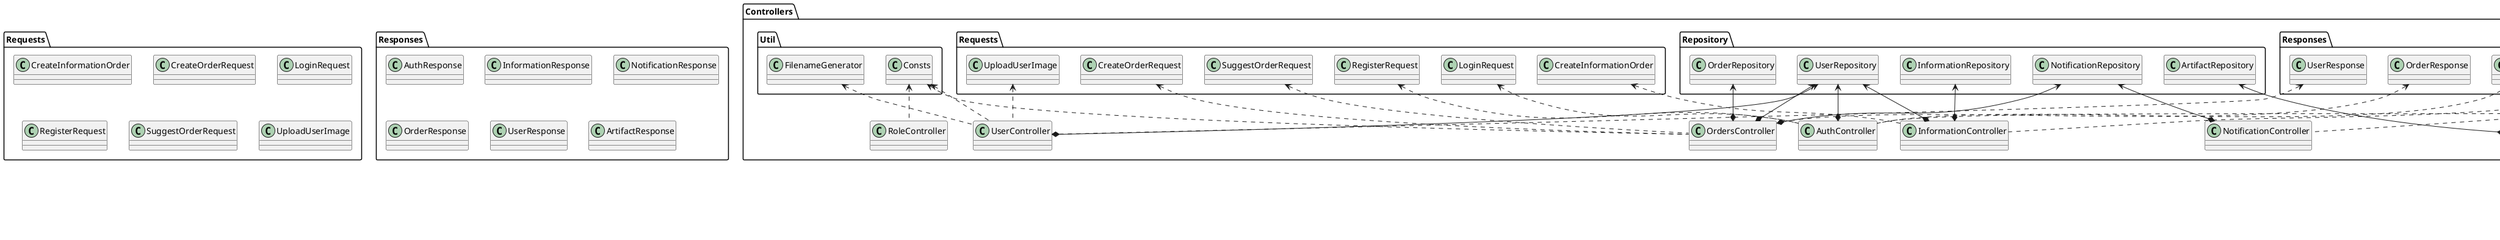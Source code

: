 @startuml


package Controllers {
    class ArtifactController
    Repository.ArtifactRepository <--* ArtifactController
    Responses.ArtifactResponse <.. ArtifactController

    class AuthController
    Repository.UserRepository <--* AuthController
    Security.JwtGenerator <.. AuthController
    Requests.LoginRequest <.. AuthController
    Requests.RegisterRequest <..AuthController
    Responses.AuthResponse <.. AuthController

    class InformationController 
    Repository.InformationRepository <--* InformationController
    Repository.UserRepository <--* InformationController
    Responses.InformationResponse <.. InformationController
    Requests.CreateInformationOrder <.. InformationController


    class NotificationController
    Repository.NotificationRepository <--* NotificationController
    Responses.NotificationResponse <.. NotificationController
    
    class OrdersController
    Repository.OrderRepository <--* OrdersController
    Repository.UserRepository <--* OrdersController
    Repository.NotificationRepository <--* OrdersController
    Util.Consts <.. OrdersController    
    Responses.OrderResponse <.. OrdersController
    Requests.SuggestOrderRequest <.. OrdersController
    Requests.CreateOrderRequest <.. OrdersController

    class RoleController
    Util.Consts <.. RoleController

    class UserController
    Repository.UserRepository <--* UserController
    Util.FilenameGenerator <.. UserController
    Util.Consts <.. UserController
    Responses.UserResponse <.. UserController
    Requests.UploadUserImage <.. UserController
   
}

package Repository {
    interface ArtifactRepository
    Models.Artifact <.. ArtifactRepository

    interface InformationRepository
    Models.Information <.. InformationRepository

    interface NotificationRepository
    Models.Notification <.. NotificationRepository

    interface OrderRepository
    Models.Order <.. OrderRepository

    interface UserRepository
    Models.User <.. UserRepository
}



package Security {

    class UserDetailService
    Repository.UserRepository <--* UserDetailService

    class JwtGenerator

}


package Models {
    class Artifact
    
    class Information
    
    class Notification
    
    class Order

    
    class OrderStatus
    
    class User

    Order o--> User
    Order o--> OrderStatus
    Order o--> Artifact
   
    Information o--> User
    
    Notification o--> User
    Notification o--> Order

}


package Requests {
    class CreateInformationOrder

    class CreateOrderRequest

    class LoginRequest

    class RegisterRequest

    class SuggestOrderRequest

    class UploadUserImage

}

package Responses {
    class AuthResponse

    class InformationResponse

    class NotificationResponse

    class OrderResponse

    class UserResponse

    class ArtifactResponse

}

package Util {
    class FilenameGenerator

    class Consts

}




@enduml


